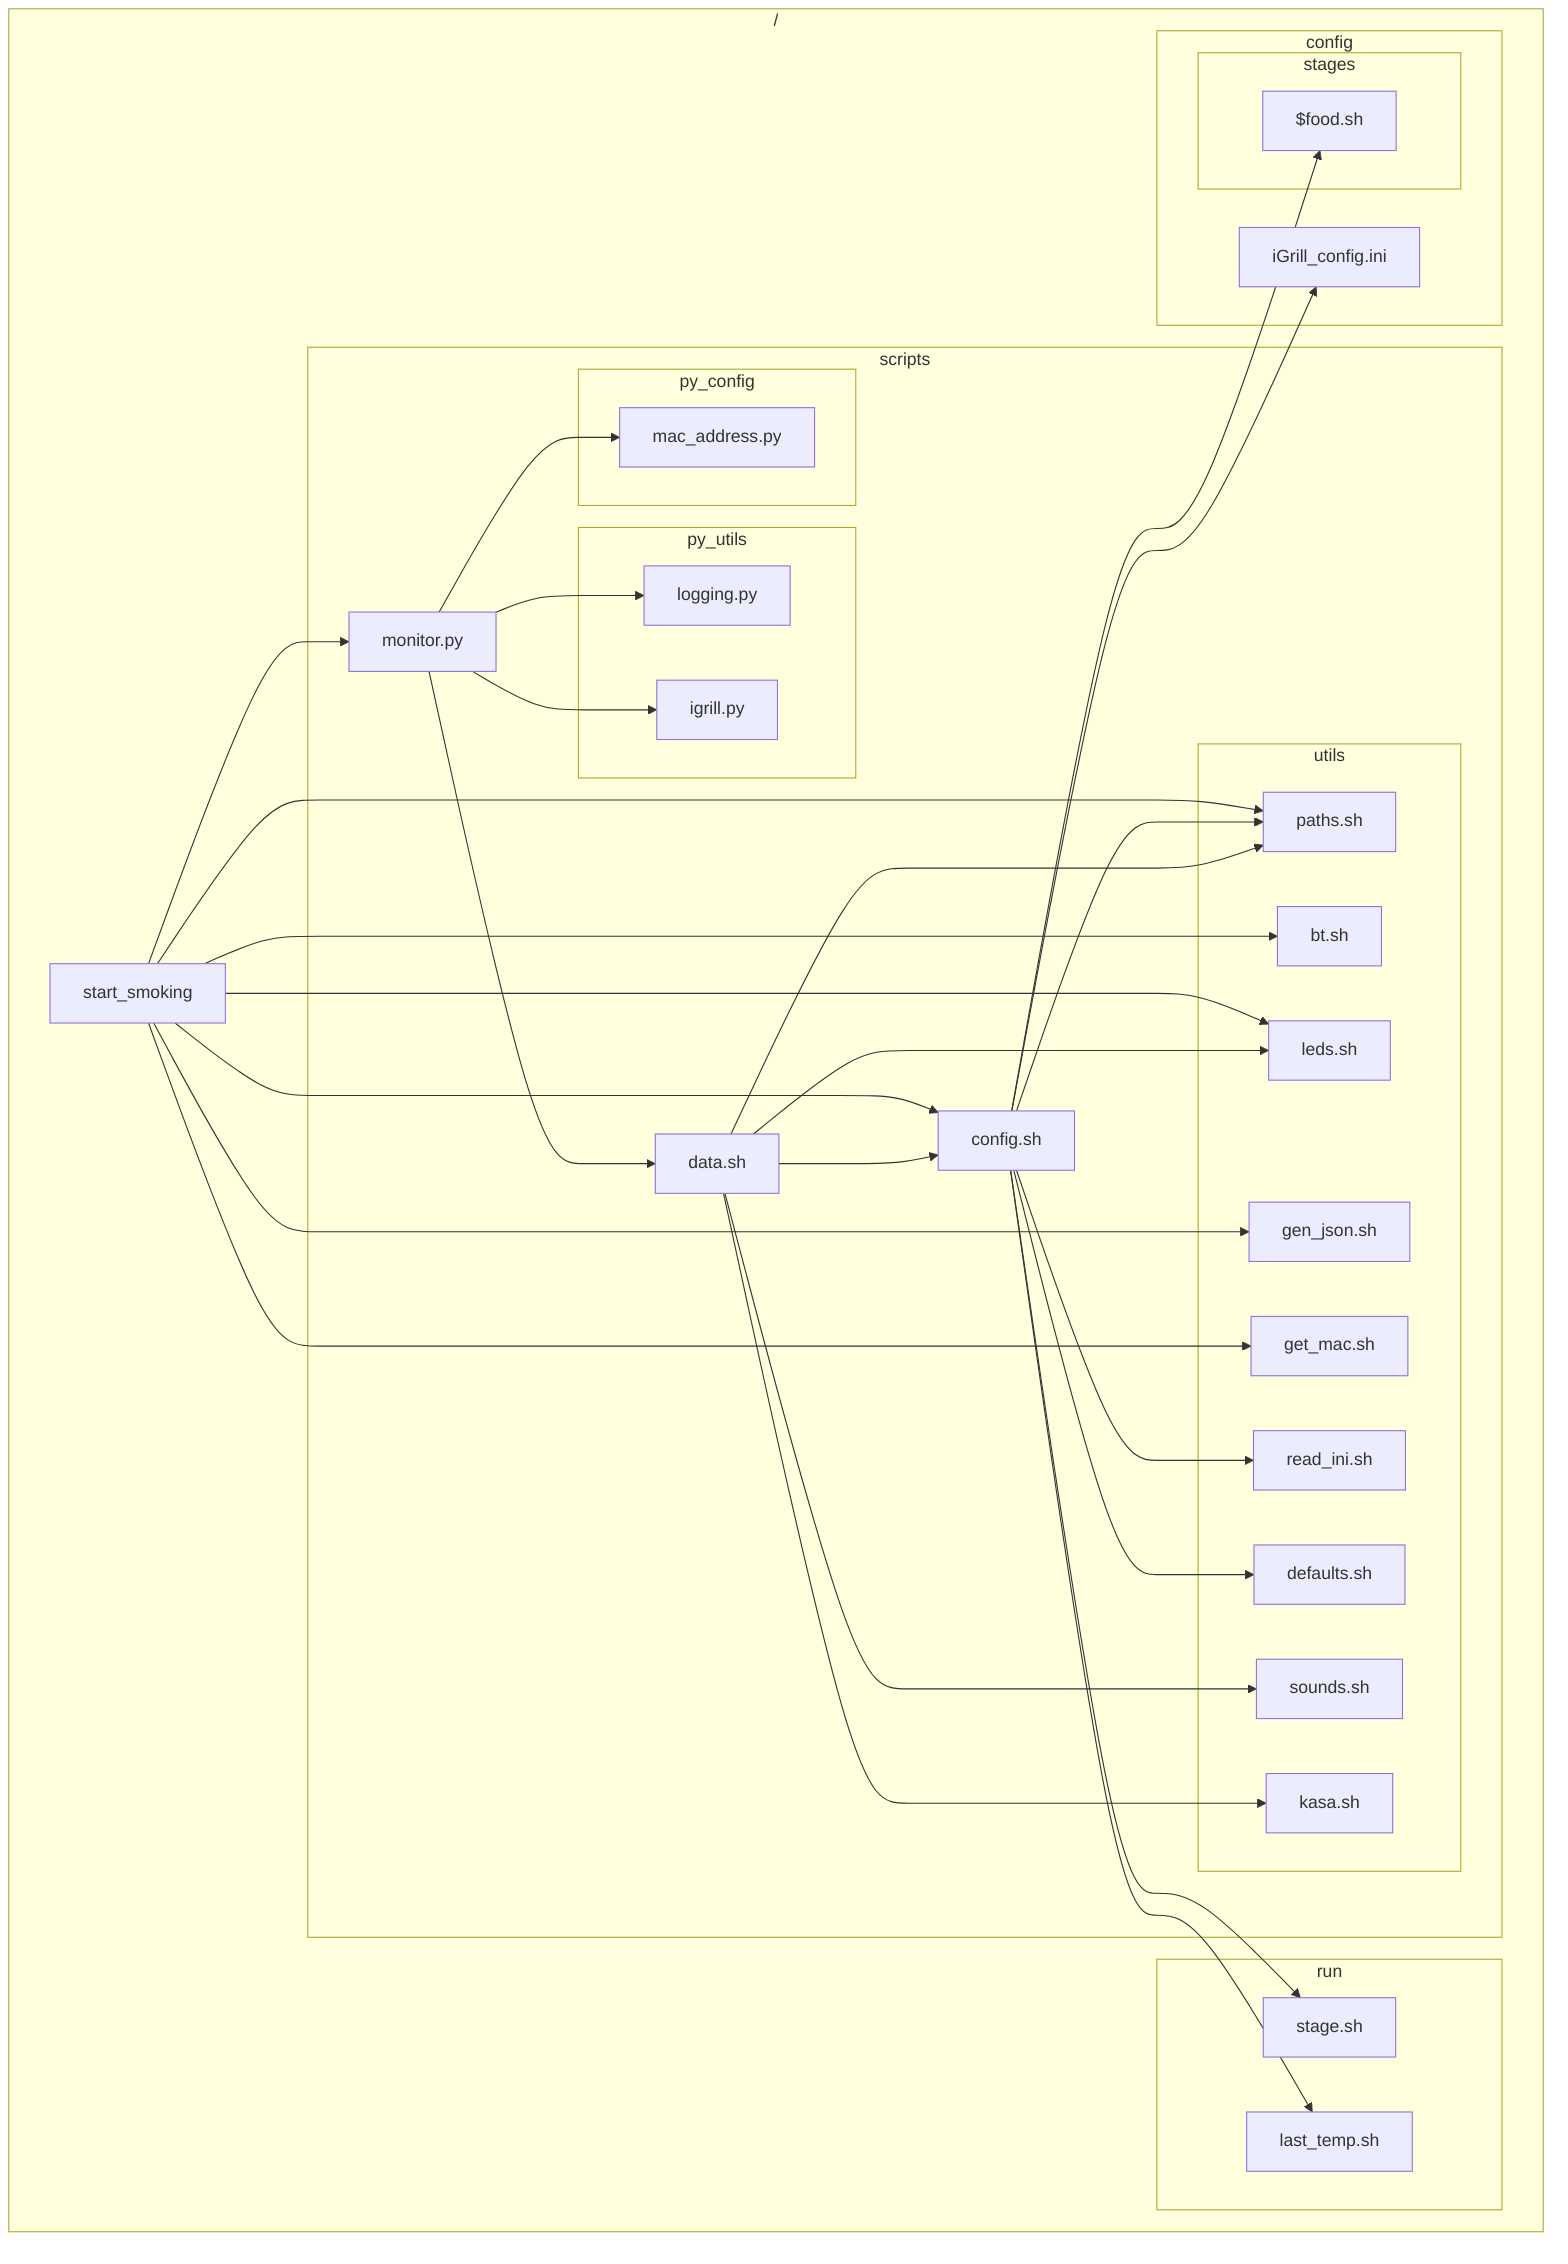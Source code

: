graph TD
    subgraph /
        start_smoking
    
        subgraph scripts
            monitor.py
            config.sh
            data.sh
            subgraph py_utils
                igrill.py
                logging.py
            end
            subgraph py_config
                mac_address.py
            end
            subgraph utils
                read_ini.sh
                paths.sh
                defaults.sh
                leds.sh
                sounds.sh
                kasa.sh
                bt.sh
                get_mac.sh
                gen_json.sh
            end
        end
        subgraph run
            stage.sh
            last_temp.sh
        end
        subgraph config
            subgraph stages
                $food.sh
            end
            iGrill_config.ini
        end
    end
    config.sh --> iGrill_config.ini
    config.sh --> $food.sh
    config.sh --> stage.sh
    config.sh --> last_temp.sh
    start_smoking --> paths.sh
    start_smoking --> bt.sh
    start_smoking --> leds.sh
    start_smoking --> config.sh
    start_smoking --> gen_json.sh
    start_smoking --> get_mac.sh
    start_smoking --> monitor.py
    monitor.py --> data.sh
    monitor.py --> mac_address.py
    monitor.py --> logging.py
    monitor.py --> igrill.py
    config.sh --> paths.sh
    config.sh --> read_ini.sh
    config.sh --> defaults.sh
    data.sh --> paths.sh
    data.sh --> sounds.sh
    data.sh --> kasa.sh
    data.sh --> config.sh
    data.sh --> leds.sh